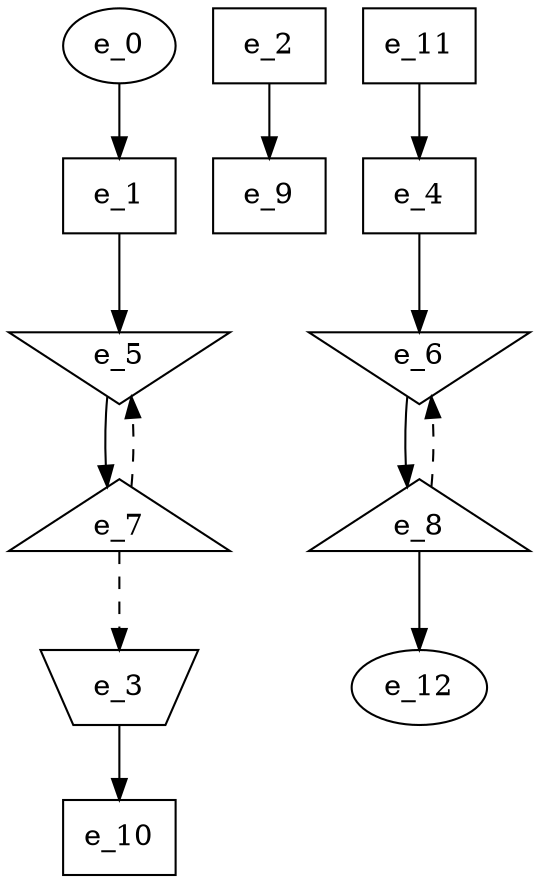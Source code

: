 digraph control_path {
  e_0: entry_node : n ;
  e_1 [shape = dot];
  e_2 [shape = dot];
  e_3 [shape = invtrapezium];
  e_4 [shape = dot];
  e_5 [shape = invtriangle];
  e_6 [shape = invtriangle];
  e_7 [shape = triangle];
  e_8 [shape = triangle];
  e_9 [shape = dot];
  e_10 [shape = dot];
  e_11 [shape = dot];
  e_12: exit_node : s ;
  e_0 -> e_1;
  e_7 -> e_3[style = dashed];
  e_11 -> e_4;
  e_1 -> e_5;
  e_7 -> e_5[style = dashed];
  e_4 -> e_6;
  e_8 -> e_6[style = dashed];
  e_5 -> e_7;
  e_6 -> e_8;
  e_2 -> e_9;
  e_3 -> e_10;
  e_8 -> e_12;
}
